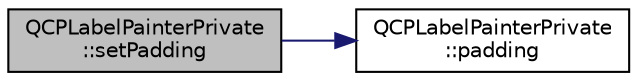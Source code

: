 digraph "QCPLabelPainterPrivate::setPadding"
{
 // LATEX_PDF_SIZE
  edge [fontname="Helvetica",fontsize="10",labelfontname="Helvetica",labelfontsize="10"];
  node [fontname="Helvetica",fontsize="10",shape=record];
  rankdir="LR";
  Node1 [label="QCPLabelPainterPrivate\l::setPadding",height=0.2,width=0.4,color="black", fillcolor="grey75", style="filled", fontcolor="black",tooltip=" "];
  Node1 -> Node2 [color="midnightblue",fontsize="10",style="solid",fontname="Helvetica"];
  Node2 [label="QCPLabelPainterPrivate\l::padding",height=0.2,width=0.4,color="black", fillcolor="white", style="filled",URL="$classQCPLabelPainterPrivate.html#a686ade1c90308eef58240eadd2cab8b3",tooltip=" "];
}

